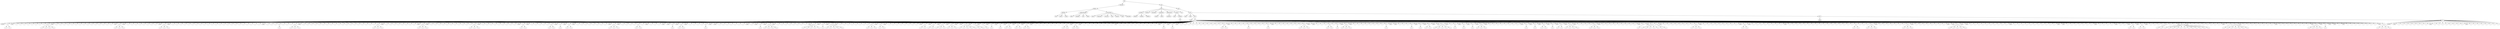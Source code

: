 digraph Tree {
	"t0" [label = "TEI"];
	"t1" [label = "teiHeader"];
	"t2" [label = "fileDesc"];
	"t3" [label = "titleStmt"];
	"t4" [label = "title"];
	"t5" [label = "author"];
	"t6" [label = "author"];
	"t7" [label = "publicationStmt"];
	"t8" [label = "editor"];
	"t9" [label = "publisher"];
	"t10" [label = "idno"];
	"t11" [label = "rights"];
	"t12" [label = "SourceDesc"];
	"t13" [label = "genre"];
	"t14" [label = "inspiration"];
	"t15" [label = "structure"];
	"t16" [label = "type"];
	"t17" [label = "periode"];
	"t18" [label = "taille"];
	"t19" [label = "permalien"];
	"t20" [label = "text"];
	"t21" [label = "front"];
	"t22" [label = "docTitle"];
	"t23" [label = "titlePart"];
	"t24" [label = "titlePart"];
	"t25" [label = "titlePart"];
	"t26" [label = "docDate"];
	"t27" [label = "docAuthor"];
	"t28" [label = "docImprint"];
	"t29" [label = "printer"];
	"t30" [label = "editor"];
	"t31" [label = "performance"];
	"t32" [label = "premiere"];
	"t33" [label = "castList"];
	"t34" [label = "head"];
	"t35" [label = "castItem"];
	"t36" [label = "role"];
	"t37" [label = "set"];
	"t38" [label = "body"];
	"t39" [label = "div1"];
	"t40" [label = "head"];
	"t41" [label = "stage"];
	"t42" [label = "div2"];
	"t43" [label = "head"];
	"t44" [label = "sp"];
	"t45" [label = "speaker"];
	"t46" [label = "p"];
	"t47" [label = "s"];
	"t48" [label = "s"];
	"t49" [label = "stage"];
	"t50" [label = "l"];
	"t51" [label = "l"];
	"t52" [label = "l"];
	"t53" [label = "l"];
	"t54" [label = "l"];
	"t55" [label = "l"];
	"t56" [label = "l"];
	"t57" [label = "l"];
	"t58" [label = "p"];
	"t59" [label = "s"];
	"t60" [label = "s"];
	"t61" [label = "s"];
	"t62" [label = "s"];
	"t63" [label = "stage"];
	"t64" [label = "l"];
	"t65" [label = "l"];
	"t66" [label = "l"];
	"t67" [label = "l"];
	"t68" [label = "l"];
	"t69" [label = "l"];
	"t70" [label = "l"];
	"t71" [label = "l"];
	"t72" [label = "l"];
	"t73" [label = "l"];
	"t74" [label = "l"];
	"t75" [label = "l"];
	"t76" [label = "l"];
	"t77" [label = "l"];
	"t78" [label = "l"];
	"t79" [label = "note"];
	"t80" [label = "p"];
	"t81" [label = "s"];
	"t82" [label = "s"];
	"t83" [label = "s"];
	"t84" [label = "stage"];
	"t85" [label = "l"];
	"t86" [label = "l"];
	"t87" [label = "l"];
	"t88" [label = "l"];
	"t89" [label = "l"];
	"t90" [label = "l"];
	"t91" [label = "l"];
	"t92" [label = "l"];
	"t93" [label = "stage"];
	"t94" [label = "p"];
	"t95" [label = "s"];
	"t96" [label = "s"];
	"t97" [label = "s"];
	"t98" [label = "stage"];
	"t99" [label = "l"];
	"t100" [label = "l"];
	"t101" [label = "l"];
	"t102" [label = "l"];
	"t103" [label = "l"];
	"t104" [label = "l"];
	"t105" [label = "l"];
	"t106" [label = "l"];
	"t107" [label = "l"];
	"t108" [label = "l"];
	"t109" [label = "l"];
	"t110" [label = "l"];
	"t111" [label = "l"];
	"t112" [label = "l"];
	"t113" [label = "l"];
	"t114" [label = "l"];
	"t115" [label = "l"];
	"t116" [label = "l"];
	"t117" [label = "l"];
	"t118" [label = "l"];
	"t119" [label = "l"];
	"t120" [label = "l"];
	"t121" [label = "l"];
	"t122" [label = "stage"];
	"t123" [label = "l"];
	"t124" [label = "l"];
	"t125" [label = "l"];
	"t126" [label = "p"];
	"t127" [label = "s"];
	"t128" [label = "l"];
	"t129" [label = "l"];
	"t130" [label = "l"];
	"t131" [label = "p"];
	"t132" [label = "s"];
	"t133" [label = "s"];
	"t134" [label = "s"];
	"t135" [label = "stage"];
	"t136" [label = "l"];
	"t137" [label = "l"];
	"t138" [label = "l"];
	"t139" [label = "l"];
	"t140" [label = "l"];
	"t141" [label = "l"];
	"t142" [label = "l"];
	"t143" [label = "l"];
	"t144" [label = "l"];
	"t145" [label = "l"];
	"t146" [label = "l"];
	"t147" [label = "l"];
	"t148" [label = "l"];
	"t149" [label = "l"];
	"t150" [label = "l"];
	"t151" [label = "l"];
	"t152" [label = "l"];
	"t153" [label = "l"];
	"t154" [label = "l"];
	"t155" [label = "p"];
	"t156" [label = "s"];
	"t157" [label = "s"];
	"t158" [label = "s"];
	"t159" [label = "stage"];
	"t160" [label = "l"];
	"t161" [label = "l"];
	"t162" [label = "l"];
	"t163" [label = "l"];
	"t164" [label = "l"];
	"t165" [label = "l"];
	"t166" [label = "l"];
	"t167" [label = "l"];
	"t168" [label = "stage"];
	"t169" [label = "p"];
	"t170" [label = "s"];
	"t171" [label = "s"];
	"t172" [label = "s"];
	"t173" [label = "stage"];
	"t174" [label = "l"];
	"t175" [label = "l"];
	"t176" [label = "l"];
	"t177" [label = "l"];
	"t178" [label = "l"];
	"t179" [label = "l"];
	"t180" [label = "l"];
	"t181" [label = "l"];
	"t182" [label = "l"];
	"t183" [label = "l"];
	"t184" [label = "l"];
	"t185" [label = "p"];
	"t186" [label = "s"];
	"t187" [label = "s"];
	"t188" [label = "s"];
	"t189" [label = "stage"];
	"t190" [label = "l"];
	"t191" [label = "l"];
	"t192" [label = "l"];
	"t193" [label = "l"];
	"t194" [label = "l"];
	"t195" [label = "l"];
	"t196" [label = "l"];
	"t197" [label = "l"];
	"t198" [label = "l"];
	"t199" [label = "stage"];
	"t200" [label = "p"];
	"t201" [label = "s"];
	"t202" [label = "s"];
	"t203" [label = "stage"];
	"t204" [label = "l"];
	"t205" [label = "l"];
	"t206" [label = "l"];
	"t207" [label = "l"];
	"t208" [label = "l"];
	"t209" [label = "p"];
	"t210" [label = "s"];
	"t211" [label = "s"];
	"t212" [label = "stage"];
	"t213" [label = "p"];
	"t214" [label = "s"];
	"t215" [label = "stage"];
	"t216" [label = "p"];
	"t217" [label = "s"];
	"t218" [label = "s"];
	"t219" [label = "stage"];
	"t220" [label = "l"];
	"t221" [label = "l"];
	"t222" [label = "l"];
	"t223" [label = "l"];
	"t224" [label = "l"];
	"t225" [label = "l"];
	"t226" [label = "l"];
	"t227" [label = "l"];
	"t228" [label = "stage"];
	"t229" [label = "p"];
	"t230" [label = "s"];
	"t231" [label = "s"];
	"t232" [label = "s"];
	"t233" [label = "stage"];
	"t234" [label = "l"];
	"t235" [label = "l"];
	"t236" [label = "l"];
	"t237" [label = "l"];
	"t238" [label = "p"];
	"t239" [label = "s"];
	"t240" [label = "s"];
	"t241" [label = "l"];
	"t242" [label = "stage"];
	"t243" [label = "l"];
	"t244" [label = "l"];
	"t245" [label = "l"];
	"t246" [label = "stage"];
	"t247" [label = "stage"];
	"t248" [label = "p"];
	"t249" [label = "s"];
	"t250" [label = "stage"];
	"t251" [label = "p"];
	"t252" [label = "s"];
	"t253" [label = "s"];
	"t254" [label = "stage"];
	"t255" [label = "l"];
	"t256" [label = "l"];
	"t257" [label = "l"];
	"t258" [label = "l"];
	"t259" [label = "p"];
	"t260" [label = "s"];
	"t261" [label = "stage"];
	"t262" [label = "stage"];
	"t263" [label = "l"];
	"t264" [label = "l"];
	"t265" [label = "l"];
	"t266" [label = "l"];
	"t267" [label = "l"];
	"t268" [label = "l"];
	"t269" [label = "l"];
	"t270" [label = "stage"];
	"t271" [label = "l"];
	"t272" [label = "stage"];
	"t273" [label = "p"];
	"t274" [label = "s"];
	"t275" [label = "stage"];
	"t276" [label = "p"];
	"t277" [label = "s"];
	"t278" [label = "s"];
	"t279" [label = "s"];
	"t280" [label = "s"];
	"t281" [label = "stage"];
	"t282" [label = "l"];
	"t283" [label = "l"];
	"t284" [label = "l"];
	"t285" [label = "l"];
	"t286" [label = "l"];
	"t287" [label = "l"];
	"t288" [label = "l"];
	"t289" [label = "l"];
	"t290" [label = "stage"];
	"t291" [label = "p"];
	"t292" [label = "s"];
	"t293" [label = "s"];
	"t294" [label = "s"];
	"t295" [label = "s"];
	"t296" [label = "s"];
	"t297" [label = "stage"];
	"t298" [label = "p"];
	"t299" [label = "s"];
	"t300" [label = "stage"];
	"t301" [label = "p"];
	"t302" [label = "s"];
	"t303" [label = "s"];
	"t304" [label = "s"];
	"t305" [label = "s"];
	"t306" [label = "s"];
	"t307" [label = "stage"];
	"t308" [label = "l"];
	"t309" [label = "l"];
	"t310" [label = "l"];
	"t311" [label = "l"];
	"t312" [label = "l"];
	"t313" [label = "l"];
	"t314" [label = "l"];
	"t315" [label = "l"];
	"t316" [label = "p"];
	"t317" [label = "s"];
	"t318" [label = "s"];
	"t319" [label = "s"];
	"t320" [label = "stage"];
	"t321" [label = "p"];
	"t322" [label = "s"];
	"t323" [label = "s"];
	"t324" [label = "stage"];
	"t325" [label = "l"];
	"t326" [label = "l"];
	"t327" [label = "l"];
	"t328" [label = "l"];
	"t329" [label = "l"];
	"t330" [label = "l"];
	"t331" [label = "l"];
	"t332" [label = "l"];
	"t333" [label = "stage"];
	"t334" [label = "p"];
	"t335" [label = "s"];
	"t336" [label = "s"];
	"t337" [label = "stage"];
	"t338" [label = "p"];
	"t339" [label = "s"];
	"t340" [label = "s"];
	"t341" [label = "stage"];
	"t342" [label = "p"];
	"t343" [label = "s"];
	"t344" [label = "s"];
	"t345" [label = "s"];
	"t346" [label = "stage"];
	"t347" [label = "p"];
	"t348" [label = "s"];
	"t349" [label = "s"];
	"t350" [label = "s"];
	"t351" [label = "stage"];
	"t352" [label = "stage"];
	"t353" [label = "p"];
	"t354" [label = "s"];
	"t355" [label = "s"];
	"t356" [label = "s"];
	"t357" [label = "s"];
	"t358" [label = "s"];
	"t359" [label = "stage"];
	"t360" [label = "p"];
	"t361" [label = "s"];
	"t362" [label = "s"];
	"t363" [label = "stage"];
	"t364" [label = "p"];
	"t365" [label = "s"];
	"t366" [label = "stage"];
	"t367" [label = "p"];
	"t368" [label = "s"];
	"t369" [label = "stage"];
	"t370" [label = "p"];
	"t371" [label = "s"];
	"t372" [label = "stage"];
	"t373" [label = "p"];
	"t374" [label = "s"];
	"t375" [label = "s"];
	"t376" [label = "stage"];
	"t377" [label = "p"];
	"t378" [label = "s"];
	"t379" [label = "s"];
	"t380" [label = "stage"];
	"t381" [label = "p"];
	"t382" [label = "s"];
	"t383" [label = "s"];
	"t384" [label = "stage"];
	"t385" [label = "l"];
	"t386" [label = "l"];
	"t387" [label = "l"];
	"t388" [label = "l"];
	"t389" [label = "l"];
	"t390" [label = "l"];
	"t391" [label = "l"];
	"t392" [label = "l"];
	"t393" [label = "p"];
	"t394" [label = "s"];
	"t395" [label = "s"];
	"t396" [label = "stage"];
	"t397" [label = "p"];
	"t398" [label = "s"];
	"t399" [label = "s"];
	"t400" [label = "stage"];
	"t401" [label = "l"];
	"t402" [label = "l"];
	"t403" [label = "l"];
	"t404" [label = "l"];
	"t405" [label = "l"];
	"t406" [label = "l"];
	"t407" [label = "l"];
	"t408" [label = "l"];
	"t409" [label = "note"];
	"t410" [label = "l"];
	"t411" [label = "l"];
	"t412" [label = "l"];
	"t413" [label = "l"];
	"t414" [label = "l"];
	"t415" [label = "l"];
	"t416" [label = "l"];
	"t417" [label = "l"];
	"t418" [label = "l"];
	"t419" [label = "l"];
	"t420" [label = "stage"];
	"t421" [label = "p"];
	"t422" [label = "s"];
	"t423" [label = "stage"];
	"t424" [label = "p"];
	"t425" [label = "s"];
	"t426" [label = "stage"];
	"t427" [label = "l"];
	"t428" [label = "l"];
	"t429" [label = "l"];
	"t430" [label = "l"];
	"t431" [label = "l"];
	"t432" [label = "l"];
	"t433" [label = "l"];
	"t434" [label = "l"];
	"t435" [label = "l"];
	"t436" [label = "l"];
	"t437" [label = "l"];
	"t438" [label = "p"];
	"t439" [label = "s"];
	"t440" [label = "s"];
	"t441" [label = "stage"];
	"t442" [label = "l"];
	"t443" [label = "l"];
	"t444" [label = "l"];
	"t445" [label = "l"];
	"t446" [label = "p"];
	"t447" [label = "s"];
	"t448" [label = "l"];
	"t449" [label = "l"];
	"t450" [label = "l"];
	"t451" [label = "l"];
	"t452" [label = "p"];
	"t453" [label = "s"];
	"t454" [label = "stage"];
	"t455" [label = "l"];
	"t456" [label = "l"];
	"t457" [label = "l"];
	"t458" [label = "l"];
	"t459" [label = "l"];
	"t460" [label = "l"];
	"t461" [label = "l"];
	"t462" [label = "p"];
	"t463" [label = "s"];
	"t464" [label = "s"];
	"t465" [label = "s"];
	"t466" [label = "stage"];
	"t467" [label = "stage"];
	"t468" [label = "l"];
	"t469" [label = "l"];
	"t470" [label = "l"];
	"t471" [label = "p"];
	"t472" [label = "s"];
	"t473" [label = "s"];
	"t474" [label = "l"];
	"t475" [label = "p"];
	"t476" [label = "s"];
	"t477" [label = "stage"];
	"t478" [label = "p"];
	"t479" [label = "s"];
	"t480" [label = "s"];
	"t481" [label = "s"];
	"t482" [label = "stage"];
	"t483" [label = "l"];
	"t484" [label = "l"];
	"t485" [label = "l"];
	"t486" [label = "l"];
	"t487" [label = "l"];
	"t488" [label = "l"];
	"t489" [label = "l"];
	"t490" [label = "l"];
	"t491" [label = "p"];
	"t492" [label = "s"];
	"t493" [label = "stage"];
	"t494" [label = "stage"];
	"t495" [label = "l"];
	"t496" [label = "l"];
	"t497" [label = "l"];
	"t498" [label = "p"];
	"t499" [label = "s"];
	"t500" [label = "stage"];
	"t501" [label = "p"];
	"t502" [label = "s"];
	"t503" [label = "stage"];
	"t504" [label = "p"];
	"t505" [label = "s"];
	"t506" [label = "s"];
	"t507" [label = "stage"];
	"t508" [label = "note"];
	"t509" [label = "p"];
	"t510" [label = "s"];
	"t511" [label = "s"];
	"t512" [label = "s"];
	"t513" [label = "s"];
	"t514" [label = "s"];
	"t515" [label = "stage"];
	"t516" [label = "l"];
	"t517" [label = "p"];
	"t518" [label = "s"];
	"t519" [label = "stage"];
	"t520" [label = "p"];
	"t521" [label = "s"];
	"t522" [label = "stage"];
	"t523" [label = "p"];
	"t524" [label = "s"];
	"t525" [label = "stage"];
	"t526" [label = "p"];
	"t527" [label = "s"];
	"t528" [label = "s"];
	"t529" [label = "s"];
	"t530" [label = "stage"];
	"t531" [label = "l"];
	"t532" [label = "l"];
	"t533" [label = "l"];
	"t534" [label = "l"];
	"t535" [label = "l"];
	"t536" [label = "l"];
	"t537" [label = "l"];
	"t538" [label = "l"];
	"t539" [label = "stage"];
	"t540" [label = "p"];
	"t541" [label = "s"];
	"t542" [label = "stage"];
	"t543" [label = "p"];
	"t544" [label = "s"];
	"t545" [label = "stage"];
	"t546" [label = "p"];
	"t547" [label = "s"];
	"t548" [label = "s"];
	"t549" [label = "stage"];
	"t550" [label = "p"];
	"t551" [label = "s"];
	"t552" [label = "stage"];
	"t553" [label = "p"];
	"t554" [label = "s"];
	"t555" [label = "s"];
	"t556" [label = "stage"];
	"t557" [label = "p"];
	"t558" [label = "s"];
	"t559" [label = "s"];
	"t560" [label = "s"];
	"t561" [label = "s"];
	"t562" [label = "stage"];
	"t563" [label = "l"];
	"t564" [label = "l"];
	"t565" [label = "l"];
	"t566" [label = "l"];
	"t567" [label = "p"];
	"t568" [label = "s"];
	"t569" [label = "s"];
	"t570" [label = "s"];
	"t571" [label = "stage"];
	"t572" [label = "l"];
	"t573" [label = "l"];
	"t574" [label = "l"];
	"t575" [label = "l"];
	"t576" [label = "l"];
	"t577" [label = "l"];
	"t578" [label = "l"];
	"t579" [label = "l"];
	"t580" [label = "l"];
	"t581" [label = "stage"];
	"t582" [label = "p"];
	"t583" [label = "s"];
	"t584" [label = "stage"];
	"t585" [label = "p"];
	"t586" [label = "s"];
	"t587" [label = "s"];
	"t588" [label = "s"];
	"t589" [label = "s"];
	"t590" [label = "s"];
	"t591" [label = "p"];
	"t592" [label = "s"];
	"t593" [label = "s"];
	"t594" [label = "stage"];
	"t595" [label = "l"];
	"t596" [label = "l"];
	"t597" [label = "l"];
	"t598" [label = "l"];
	"t599" [label = "l"];
	"t600" [label = "l"];
	"t601" [label = "l"];
	"t602" [label = "l"];
	"t603" [label = "p"];
	"t604" [label = "s"];
	"t605" [label = "s"];
	"t606" [label = "s"];
	"t607" [label = "stage"];
	"t608" [label = "l"];
	"t609" [label = "l"];
	"t610" [label = "l"];
	"t611" [label = "l"];
	"t612" [label = "l"];
	"t613" [label = "l"];
	"t614" [label = "l"];
	"t615" [label = "l"];
	"t616" [label = "l"];
	"t617" [label = "stage"];
	"t618" [label = "p"];
	"t619" [label = "s"];
	"t620" [label = "s"];
	"t621" [label = "stage"];
	"t622" [label = "l"];
	"t623" [label = "l"];
	"t624" [label = "l"];
	"t625" [label = "l"];
	"t626" [label = "l"];
	"t627" [label = "l"];
	"t628" [label = "l"];
	"t629" [label = "l"];
	"t630" [label = "stage"];
	"t631" [label = "l"];
	"t632" [label = "l"];
	"t633" [label = "l"];
	"t634" [label = "l"];
	"t635" [label = "l"];
	"t636" [label = "l"];
	"t637" [label = "l"];
	"t638" [label = "l"];
	"t639" [label = "l"];
	"t640" [label = "l"];
	"t641" [label = "l"];
	"t642" [label = "l"];
	"t643" [label = "l"];
	"t644" [label = "l"];
	"t645" [label = "l"];
	"t646" [label = "l"];
	"t647" [label = "l"];
	"t648" [label = "p"];
	"t649" [label = "s"];
	"t650" [label = "s"];
	"t651" [label = "l"];
	"t652" [label = "l"];
	"t653" [label = "l"];
	"t654" [label = "p"];
	"t655" [label = "s"];
	"t656" [label = "s"];
	"t657" [label = "s"];
	"t658" [label = "stage"];
	"t659" [label = "l"];
	"t660" [label = "l"];
	"t661" [label = "l"];
	"t662" [label = "l"];
	"t663" [label = "l"];
	"t664" [label = "l"];
	"t665" [label = "l"];
	"t666" [label = "p"];
	"t667" [label = "s"];
	"t668" [label = "s"];
	"t669" [label = "s"];
	"t670" [label = "stage"];
	"t671" [label = "l"];
	"t672" [label = "l"];
	"t673" [label = "l"];
	"t674" [label = "l"];
	"t675" [label = "l"];
	"t676" [label = "l"];
	"t677" [label = "l"];
	"t678" [label = "l"];
	"t679" [label = "stage"];
	"t680" [label = "stage"];
	"t681" [label = "p"];
	"t682" [label = "s"];
	"t683" [label = "s"];
	"t684" [label = "s"];
	"t685" [label = "s"];
	"t686" [label = "s"];
	"t687" [label = "stage"];
	"t688" [label = "stage"];
	"t689" [label = "l"];
	"t690" [label = "l"];
	"t691" [label = "l"];
	"t692" [label = "l"];
	"t693" [label = "l"];
	"t694" [label = "l"];
	"t695" [label = "l"];
	"t696" [label = "l"];
	"t697" [label = "l"];
	"t698" [label = "l"];
	"t699" [label = "stage"];
	"t700" [label = "l"];
	"t701" [label = "l"];
	"t702" [label = "l"];
	"t703" [label = "l"];
	"t704" [label = "l"];
	"t705" [label = "l"];
	"t706" [label = "l"];
	"t707" [label = "l"];
	"t708" [label = "l"];
	"t709" [label = "l"];
	"t710" [label = "l"];
	"t711" [label = "stage"];
	"t712" [label = "stage"];
	"t713" [label = "l"];
	"t714" [label = "l"];
	"t715" [label = "l"];
	"t716" [label = "l"];
	"t717" [label = "l"];
	"t718" [label = "l"];
	"t719" [label = "l"];
	"t720" [label = "stage"];
	"t721" [label = "l"];
	"t722" [label = "l"];
	"t723" [label = "l"];
	"t724" [label = "l"];
	"t725" [label = "stage"];
	"t726" [label = "l"];
	"t727" [label = "l"];
	"t728" [label = "stage"];
	"t729" [label = "p"];
	"t730" [label = "s"];
	"t731" [label = "s"];
	"t732" [label = "stage"];
	"t733" [label = "p"];
	"t734" [label = "s"];
	"t735" [label = "s"];
	"t736" [label = "stage"];
	"t737" [label = "l"];
	"t738" [label = "l"];
	"t739" [label = "l"];
	"t740" [label = "l"];
	"t741" [label = "p"];
	"t742" [label = "s"];
	"t743" [label = "s"];
	"t744" [label = "l"];
	"t745" [label = "l"];
	"t746" [label = "stage"];
	"t747" [label = "p"];
	"t748" [label = "s"];
	"t749" [label = "s"];
	"t750" [label = "s"];
	"t751" [label = "s"];
	"t752" [label = "s"];
	"t753" [label = "s"];
	"t754" [label = "s"];
	"t755" [label = "s"];
	"t756" [label = "s"];
	"t757" [label = "s"];
	"t758" [label = "s"];
	"t759" [label = "s"];
	"t760" [label = "stage"];
	"t761" [label = "l"];
	"t762" [label = "l"];
	"t763" [label = "l"];
	"t764" [label = "l"];
	"t765" [label = "l"];
	"t766" [label = "l"];
	"t767" [label = "l"];
	"t768" [label = "l"];
	"t769" [label = "stage"];
	"t770" [label = "l"];
	"t771" [label = "p"];
	"t772" [label = "s"];
	"t773" [label = "p"];
	"t774" [label = "s"];
	"t775" [label = "s"];
	"t776" [label = "s"];
	"t777" [label = "s"];
	"t778" [label = "s"];
	"t779" [label = "s"];
	"t780" [label = "stage"];
	"t781" [label = "l"];
	"t782" [label = "l"];
	"t783" [label = "l"];
	"t784" [label = "l"];
	"t785" [label = "l"];
	"t786" [label = "l"];
	"t787" [label = "l"];
	"t788" [label = "l"];
	"t789" [label = "stage"];
	"t790" [label = "l"];
	"t791" [label = "l"];
	"t792" [label = "l"];
	"t793" [label = "l"];
	"t794" [label = "l"];
	"t795" [label = "l"];
	"t796" [label = "l"];
	"t797" [label = "l"];
	"t798" [label = "stage"];
	"t799" [label = "p"];
	"t800" [label = "s"];
	"t801" [label = "s"];
	"t802" [label = "s"];
	"t803" [label = "s"];
	"t804" [label = "stage"];
	"t805" [label = "p"];
	"t806" [label = "s"];
	"t807" [label = "stage"];
	"t808" [label = "stage"];
	"t809" [label = "l"];
	"t810" [label = "stage"];
	"t811" [label = "l"];
	"t812" [label = "l"];
	"t813" [label = "l"];
	"t814" [label = "l"];
	"t815" [label = "l"];
	"t816" [label = "l"];
	"t817" [label = "l"];
	"t818" [label = "l"];
	"t819" [label = "stage"];
	"t820" [label = "p"];
	"t821" [label = "s"];
	"t822" [label = "s"];
	"t823" [label = "s"];
	"t824" [label = "s"];
	"t825" [label = "div2"];
	"t826" [label = "head"];
	"t827" [label = "sp"];
	"t828" [label = "speaker"];
	"t829" [label = "stage"];
	"t830" [label = "l"];
	"t831" [label = "l"];
	"t832" [label = "l"];
	"t833" [label = "l"];
	"t834" [label = "l"];
	"t835" [label = "l"];
	"t836" [label = "l"];
	"t837" [label = "l"];
	"t838" [label = "stage"];
	"t839" [label = "l"];
	"t840" [label = "l"];
	"t841" [label = "l"];
	"t842" [label = "l"];
	"t843" [label = "l"];
	"t844" [label = "l"];
	"t845" [label = "l"];
	"t846" [label = "l"];
	"t847" [label = "stage"];
	"t848" [label = "l"];
	"t849" [label = "l"];
	"t850" [label = "l"];
	"t851" [label = "l"];
	"t852" [label = "l"];
	"t853" [label = "l"];
	"t854" [label = "l"];
	"t855" [label = "l"];
	"t0" -> "t1";
	"t1" -> "t2";
	"t2" -> "t3";
	"t3" -> "t4";
	"t3" -> "t5";
	"t3" -> "t6";
	"t2" -> "t7";
	"t7" -> "t8";
	"t7" -> "t9";
	"t7" -> "t10";
	"t7" -> "t11";
	"t2" -> "t12";
	"t12" -> "t13";
	"t12" -> "t14";
	"t12" -> "t15";
	"t12" -> "t16";
	"t12" -> "t17";
	"t12" -> "t18";
	"t12" -> "t19";
	"t0" -> "t20";
	"t20" -> "t21";
	"t21" -> "t22";
	"t22" -> "t23";
	"t22" -> "t24";
	"t22" -> "t25";
	"t21" -> "t26";
	"t21" -> "t27";
	"t21" -> "t28";
	"t28" -> "t29";
	"t28" -> "t30";
	"t21" -> "t31";
	"t31" -> "t32";
	"t21" -> "t33";
	"t33" -> "t34";
	"t33" -> "t35";
	"t35" -> "t36";
	"t21" -> "t37";
	"t20" -> "t38";
	"t38" -> "t39";
	"t39" -> "t40";
	"t39" -> "t41";
	"t39" -> "t42";
	"t42" -> "t43";
	"t42" -> "t44";
	"t44" -> "t45";
	"t44" -> "t46";
	"t46" -> "t47";
	"t46" -> "t48";
	"t44" -> "t49";
	"t44" -> "t50";
	"t44" -> "t51";
	"t44" -> "t52";
	"t44" -> "t53";
	"t44" -> "t54";
	"t44" -> "t55";
	"t44" -> "t56";
	"t44" -> "t57";
	"t44" -> "t58";
	"t58" -> "t59";
	"t58" -> "t60";
	"t58" -> "t61";
	"t58" -> "t62";
	"t44" -> "t63";
	"t44" -> "t64";
	"t44" -> "t65";
	"t44" -> "t66";
	"t44" -> "t67";
	"t44" -> "t68";
	"t44" -> "t69";
	"t44" -> "t70";
	"t44" -> "t71";
	"t44" -> "t72";
	"t44" -> "t73";
	"t44" -> "t74";
	"t44" -> "t75";
	"t44" -> "t76";
	"t44" -> "t77";
	"t44" -> "t78";
	"t44" -> "t79";
	"t44" -> "t80";
	"t80" -> "t81";
	"t80" -> "t82";
	"t80" -> "t83";
	"t44" -> "t84";
	"t44" -> "t85";
	"t44" -> "t86";
	"t44" -> "t87";
	"t44" -> "t88";
	"t44" -> "t89";
	"t44" -> "t90";
	"t44" -> "t91";
	"t44" -> "t92";
	"t44" -> "t93";
	"t44" -> "t94";
	"t94" -> "t95";
	"t94" -> "t96";
	"t94" -> "t97";
	"t44" -> "t98";
	"t44" -> "t99";
	"t44" -> "t100";
	"t44" -> "t101";
	"t44" -> "t102";
	"t44" -> "t103";
	"t44" -> "t104";
	"t44" -> "t105";
	"t44" -> "t106";
	"t44" -> "t107";
	"t44" -> "t108";
	"t44" -> "t109";
	"t44" -> "t110";
	"t44" -> "t111";
	"t44" -> "t112";
	"t44" -> "t113";
	"t44" -> "t114";
	"t44" -> "t115";
	"t44" -> "t116";
	"t44" -> "t117";
	"t44" -> "t118";
	"t44" -> "t119";
	"t44" -> "t120";
	"t44" -> "t121";
	"t44" -> "t122";
	"t44" -> "t123";
	"t44" -> "t124";
	"t44" -> "t125";
	"t44" -> "t126";
	"t126" -> "t127";
	"t44" -> "t128";
	"t44" -> "t129";
	"t44" -> "t130";
	"t44" -> "t131";
	"t131" -> "t132";
	"t131" -> "t133";
	"t131" -> "t134";
	"t44" -> "t135";
	"t44" -> "t136";
	"t44" -> "t137";
	"t44" -> "t138";
	"t44" -> "t139";
	"t44" -> "t140";
	"t44" -> "t141";
	"t44" -> "t142";
	"t44" -> "t143";
	"t44" -> "t144";
	"t44" -> "t145";
	"t44" -> "t146";
	"t44" -> "t147";
	"t44" -> "t148";
	"t44" -> "t149";
	"t44" -> "t150";
	"t44" -> "t151";
	"t44" -> "t152";
	"t44" -> "t153";
	"t44" -> "t154";
	"t44" -> "t155";
	"t155" -> "t156";
	"t155" -> "t157";
	"t155" -> "t158";
	"t44" -> "t159";
	"t44" -> "t160";
	"t44" -> "t161";
	"t44" -> "t162";
	"t44" -> "t163";
	"t44" -> "t164";
	"t44" -> "t165";
	"t44" -> "t166";
	"t44" -> "t167";
	"t44" -> "t168";
	"t44" -> "t169";
	"t169" -> "t170";
	"t169" -> "t171";
	"t169" -> "t172";
	"t44" -> "t173";
	"t44" -> "t174";
	"t44" -> "t175";
	"t44" -> "t176";
	"t44" -> "t177";
	"t44" -> "t178";
	"t44" -> "t179";
	"t44" -> "t180";
	"t44" -> "t181";
	"t44" -> "t182";
	"t44" -> "t183";
	"t44" -> "t184";
	"t44" -> "t185";
	"t185" -> "t186";
	"t185" -> "t187";
	"t185" -> "t188";
	"t44" -> "t189";
	"t44" -> "t190";
	"t44" -> "t191";
	"t44" -> "t192";
	"t44" -> "t193";
	"t44" -> "t194";
	"t44" -> "t195";
	"t44" -> "t196";
	"t44" -> "t197";
	"t44" -> "t198";
	"t44" -> "t199";
	"t44" -> "t200";
	"t200" -> "t201";
	"t200" -> "t202";
	"t44" -> "t203";
	"t44" -> "t204";
	"t44" -> "t205";
	"t44" -> "t206";
	"t44" -> "t207";
	"t44" -> "t208";
	"t44" -> "t209";
	"t209" -> "t210";
	"t209" -> "t211";
	"t44" -> "t212";
	"t44" -> "t213";
	"t213" -> "t214";
	"t44" -> "t215";
	"t44" -> "t216";
	"t216" -> "t217";
	"t216" -> "t218";
	"t44" -> "t219";
	"t44" -> "t220";
	"t44" -> "t221";
	"t44" -> "t222";
	"t44" -> "t223";
	"t44" -> "t224";
	"t44" -> "t225";
	"t44" -> "t226";
	"t44" -> "t227";
	"t44" -> "t228";
	"t44" -> "t229";
	"t229" -> "t230";
	"t229" -> "t231";
	"t229" -> "t232";
	"t44" -> "t233";
	"t44" -> "t234";
	"t44" -> "t235";
	"t44" -> "t236";
	"t44" -> "t237";
	"t44" -> "t238";
	"t238" -> "t239";
	"t238" -> "t240";
	"t44" -> "t241";
	"t44" -> "t242";
	"t44" -> "t243";
	"t44" -> "t244";
	"t44" -> "t245";
	"t44" -> "t246";
	"t44" -> "t247";
	"t44" -> "t248";
	"t248" -> "t249";
	"t44" -> "t250";
	"t44" -> "t251";
	"t251" -> "t252";
	"t251" -> "t253";
	"t44" -> "t254";
	"t44" -> "t255";
	"t44" -> "t256";
	"t44" -> "t257";
	"t44" -> "t258";
	"t44" -> "t259";
	"t259" -> "t260";
	"t44" -> "t261";
	"t44" -> "t262";
	"t44" -> "t263";
	"t44" -> "t264";
	"t44" -> "t265";
	"t44" -> "t266";
	"t44" -> "t267";
	"t44" -> "t268";
	"t44" -> "t269";
	"t44" -> "t270";
	"t44" -> "t271";
	"t44" -> "t272";
	"t44" -> "t273";
	"t273" -> "t274";
	"t44" -> "t275";
	"t44" -> "t276";
	"t276" -> "t277";
	"t276" -> "t278";
	"t276" -> "t279";
	"t276" -> "t280";
	"t44" -> "t281";
	"t44" -> "t282";
	"t44" -> "t283";
	"t44" -> "t284";
	"t44" -> "t285";
	"t44" -> "t286";
	"t44" -> "t287";
	"t44" -> "t288";
	"t44" -> "t289";
	"t44" -> "t290";
	"t44" -> "t291";
	"t291" -> "t292";
	"t291" -> "t293";
	"t291" -> "t294";
	"t291" -> "t295";
	"t291" -> "t296";
	"t44" -> "t297";
	"t44" -> "t298";
	"t298" -> "t299";
	"t44" -> "t300";
	"t44" -> "t301";
	"t301" -> "t302";
	"t301" -> "t303";
	"t301" -> "t304";
	"t301" -> "t305";
	"t301" -> "t306";
	"t44" -> "t307";
	"t44" -> "t308";
	"t44" -> "t309";
	"t44" -> "t310";
	"t44" -> "t311";
	"t44" -> "t312";
	"t44" -> "t313";
	"t44" -> "t314";
	"t44" -> "t315";
	"t44" -> "t316";
	"t316" -> "t317";
	"t316" -> "t318";
	"t316" -> "t319";
	"t44" -> "t320";
	"t44" -> "t321";
	"t321" -> "t322";
	"t321" -> "t323";
	"t44" -> "t324";
	"t44" -> "t325";
	"t44" -> "t326";
	"t44" -> "t327";
	"t44" -> "t328";
	"t44" -> "t329";
	"t44" -> "t330";
	"t44" -> "t331";
	"t44" -> "t332";
	"t44" -> "t333";
	"t44" -> "t334";
	"t334" -> "t335";
	"t334" -> "t336";
	"t44" -> "t337";
	"t44" -> "t338";
	"t338" -> "t339";
	"t338" -> "t340";
	"t44" -> "t341";
	"t44" -> "t342";
	"t342" -> "t343";
	"t342" -> "t344";
	"t342" -> "t345";
	"t44" -> "t346";
	"t44" -> "t347";
	"t347" -> "t348";
	"t347" -> "t349";
	"t347" -> "t350";
	"t44" -> "t351";
	"t44" -> "t352";
	"t44" -> "t353";
	"t353" -> "t354";
	"t353" -> "t355";
	"t353" -> "t356";
	"t353" -> "t357";
	"t353" -> "t358";
	"t44" -> "t359";
	"t44" -> "t360";
	"t360" -> "t361";
	"t360" -> "t362";
	"t44" -> "t363";
	"t44" -> "t364";
	"t364" -> "t365";
	"t44" -> "t366";
	"t44" -> "t367";
	"t367" -> "t368";
	"t44" -> "t369";
	"t44" -> "t370";
	"t370" -> "t371";
	"t44" -> "t372";
	"t44" -> "t373";
	"t373" -> "t374";
	"t373" -> "t375";
	"t44" -> "t376";
	"t44" -> "t377";
	"t377" -> "t378";
	"t377" -> "t379";
	"t44" -> "t380";
	"t44" -> "t381";
	"t381" -> "t382";
	"t381" -> "t383";
	"t44" -> "t384";
	"t44" -> "t385";
	"t44" -> "t386";
	"t44" -> "t387";
	"t44" -> "t388";
	"t44" -> "t389";
	"t44" -> "t390";
	"t44" -> "t391";
	"t44" -> "t392";
	"t44" -> "t393";
	"t393" -> "t394";
	"t393" -> "t395";
	"t44" -> "t396";
	"t44" -> "t397";
	"t397" -> "t398";
	"t397" -> "t399";
	"t44" -> "t400";
	"t44" -> "t401";
	"t44" -> "t402";
	"t44" -> "t403";
	"t44" -> "t404";
	"t44" -> "t405";
	"t44" -> "t406";
	"t44" -> "t407";
	"t44" -> "t408";
	"t44" -> "t409";
	"t44" -> "t410";
	"t44" -> "t411";
	"t44" -> "t412";
	"t44" -> "t413";
	"t44" -> "t414";
	"t44" -> "t415";
	"t44" -> "t416";
	"t44" -> "t417";
	"t44" -> "t418";
	"t44" -> "t419";
	"t44" -> "t420";
	"t44" -> "t421";
	"t421" -> "t422";
	"t44" -> "t423";
	"t44" -> "t424";
	"t424" -> "t425";
	"t44" -> "t426";
	"t44" -> "t427";
	"t44" -> "t428";
	"t44" -> "t429";
	"t44" -> "t430";
	"t44" -> "t431";
	"t44" -> "t432";
	"t44" -> "t433";
	"t44" -> "t434";
	"t44" -> "t435";
	"t44" -> "t436";
	"t44" -> "t437";
	"t44" -> "t438";
	"t438" -> "t439";
	"t438" -> "t440";
	"t44" -> "t441";
	"t44" -> "t442";
	"t44" -> "t443";
	"t44" -> "t444";
	"t44" -> "t445";
	"t44" -> "t446";
	"t446" -> "t447";
	"t44" -> "t448";
	"t44" -> "t449";
	"t44" -> "t450";
	"t44" -> "t451";
	"t44" -> "t452";
	"t452" -> "t453";
	"t44" -> "t454";
	"t44" -> "t455";
	"t44" -> "t456";
	"t44" -> "t457";
	"t44" -> "t458";
	"t44" -> "t459";
	"t44" -> "t460";
	"t44" -> "t461";
	"t44" -> "t462";
	"t462" -> "t463";
	"t462" -> "t464";
	"t462" -> "t465";
	"t44" -> "t466";
	"t44" -> "t467";
	"t44" -> "t468";
	"t44" -> "t469";
	"t44" -> "t470";
	"t44" -> "t471";
	"t471" -> "t472";
	"t471" -> "t473";
	"t44" -> "t474";
	"t44" -> "t475";
	"t475" -> "t476";
	"t44" -> "t477";
	"t44" -> "t478";
	"t478" -> "t479";
	"t478" -> "t480";
	"t478" -> "t481";
	"t44" -> "t482";
	"t44" -> "t483";
	"t44" -> "t484";
	"t44" -> "t485";
	"t44" -> "t486";
	"t44" -> "t487";
	"t44" -> "t488";
	"t44" -> "t489";
	"t44" -> "t490";
	"t44" -> "t491";
	"t491" -> "t492";
	"t44" -> "t493";
	"t44" -> "t494";
	"t44" -> "t495";
	"t44" -> "t496";
	"t44" -> "t497";
	"t44" -> "t498";
	"t498" -> "t499";
	"t44" -> "t500";
	"t44" -> "t501";
	"t501" -> "t502";
	"t44" -> "t503";
	"t44" -> "t504";
	"t504" -> "t505";
	"t504" -> "t506";
	"t44" -> "t507";
	"t44" -> "t508";
	"t44" -> "t509";
	"t509" -> "t510";
	"t509" -> "t511";
	"t509" -> "t512";
	"t509" -> "t513";
	"t509" -> "t514";
	"t44" -> "t515";
	"t44" -> "t516";
	"t44" -> "t517";
	"t517" -> "t518";
	"t44" -> "t519";
	"t44" -> "t520";
	"t520" -> "t521";
	"t44" -> "t522";
	"t44" -> "t523";
	"t523" -> "t524";
	"t44" -> "t525";
	"t44" -> "t526";
	"t526" -> "t527";
	"t526" -> "t528";
	"t526" -> "t529";
	"t44" -> "t530";
	"t44" -> "t531";
	"t44" -> "t532";
	"t44" -> "t533";
	"t44" -> "t534";
	"t44" -> "t535";
	"t44" -> "t536";
	"t44" -> "t537";
	"t44" -> "t538";
	"t44" -> "t539";
	"t44" -> "t540";
	"t540" -> "t541";
	"t44" -> "t542";
	"t44" -> "t543";
	"t543" -> "t544";
	"t44" -> "t545";
	"t44" -> "t546";
	"t546" -> "t547";
	"t546" -> "t548";
	"t44" -> "t549";
	"t44" -> "t550";
	"t550" -> "t551";
	"t44" -> "t552";
	"t44" -> "t553";
	"t553" -> "t554";
	"t553" -> "t555";
	"t44" -> "t556";
	"t44" -> "t557";
	"t557" -> "t558";
	"t557" -> "t559";
	"t557" -> "t560";
	"t557" -> "t561";
	"t44" -> "t562";
	"t44" -> "t563";
	"t44" -> "t564";
	"t44" -> "t565";
	"t44" -> "t566";
	"t44" -> "t567";
	"t567" -> "t568";
	"t567" -> "t569";
	"t567" -> "t570";
	"t44" -> "t571";
	"t44" -> "t572";
	"t44" -> "t573";
	"t44" -> "t574";
	"t44" -> "t575";
	"t44" -> "t576";
	"t44" -> "t577";
	"t44" -> "t578";
	"t44" -> "t579";
	"t44" -> "t580";
	"t44" -> "t581";
	"t44" -> "t582";
	"t582" -> "t583";
	"t44" -> "t584";
	"t44" -> "t585";
	"t585" -> "t586";
	"t585" -> "t587";
	"t585" -> "t588";
	"t585" -> "t589";
	"t585" -> "t590";
	"t44" -> "t591";
	"t591" -> "t592";
	"t591" -> "t593";
	"t44" -> "t594";
	"t44" -> "t595";
	"t44" -> "t596";
	"t44" -> "t597";
	"t44" -> "t598";
	"t44" -> "t599";
	"t44" -> "t600";
	"t44" -> "t601";
	"t44" -> "t602";
	"t44" -> "t603";
	"t603" -> "t604";
	"t603" -> "t605";
	"t603" -> "t606";
	"t44" -> "t607";
	"t44" -> "t608";
	"t44" -> "t609";
	"t44" -> "t610";
	"t44" -> "t611";
	"t44" -> "t612";
	"t44" -> "t613";
	"t44" -> "t614";
	"t44" -> "t615";
	"t44" -> "t616";
	"t44" -> "t617";
	"t44" -> "t618";
	"t618" -> "t619";
	"t618" -> "t620";
	"t44" -> "t621";
	"t44" -> "t622";
	"t44" -> "t623";
	"t44" -> "t624";
	"t44" -> "t625";
	"t44" -> "t626";
	"t44" -> "t627";
	"t44" -> "t628";
	"t44" -> "t629";
	"t44" -> "t630";
	"t44" -> "t631";
	"t44" -> "t632";
	"t44" -> "t633";
	"t44" -> "t634";
	"t44" -> "t635";
	"t44" -> "t636";
	"t44" -> "t637";
	"t44" -> "t638";
	"t44" -> "t639";
	"t44" -> "t640";
	"t44" -> "t641";
	"t44" -> "t642";
	"t44" -> "t643";
	"t44" -> "t644";
	"t44" -> "t645";
	"t44" -> "t646";
	"t44" -> "t647";
	"t44" -> "t648";
	"t648" -> "t649";
	"t648" -> "t650";
	"t44" -> "t651";
	"t44" -> "t652";
	"t44" -> "t653";
	"t44" -> "t654";
	"t654" -> "t655";
	"t654" -> "t656";
	"t654" -> "t657";
	"t44" -> "t658";
	"t44" -> "t659";
	"t44" -> "t660";
	"t44" -> "t661";
	"t44" -> "t662";
	"t44" -> "t663";
	"t44" -> "t664";
	"t44" -> "t665";
	"t44" -> "t666";
	"t666" -> "t667";
	"t666" -> "t668";
	"t666" -> "t669";
	"t44" -> "t670";
	"t44" -> "t671";
	"t44" -> "t672";
	"t44" -> "t673";
	"t44" -> "t674";
	"t44" -> "t675";
	"t44" -> "t676";
	"t44" -> "t677";
	"t44" -> "t678";
	"t44" -> "t679";
	"t44" -> "t680";
	"t44" -> "t681";
	"t681" -> "t682";
	"t681" -> "t683";
	"t681" -> "t684";
	"t681" -> "t685";
	"t681" -> "t686";
	"t44" -> "t687";
	"t44" -> "t688";
	"t44" -> "t689";
	"t44" -> "t690";
	"t44" -> "t691";
	"t44" -> "t692";
	"t44" -> "t693";
	"t44" -> "t694";
	"t44" -> "t695";
	"t44" -> "t696";
	"t44" -> "t697";
	"t44" -> "t698";
	"t44" -> "t699";
	"t44" -> "t700";
	"t44" -> "t701";
	"t44" -> "t702";
	"t44" -> "t703";
	"t44" -> "t704";
	"t44" -> "t705";
	"t44" -> "t706";
	"t44" -> "t707";
	"t44" -> "t708";
	"t44" -> "t709";
	"t44" -> "t710";
	"t44" -> "t711";
	"t44" -> "t712";
	"t44" -> "t713";
	"t44" -> "t714";
	"t44" -> "t715";
	"t44" -> "t716";
	"t44" -> "t717";
	"t44" -> "t718";
	"t44" -> "t719";
	"t44" -> "t720";
	"t44" -> "t721";
	"t44" -> "t722";
	"t44" -> "t723";
	"t44" -> "t724";
	"t44" -> "t725";
	"t44" -> "t726";
	"t44" -> "t727";
	"t44" -> "t728";
	"t44" -> "t729";
	"t729" -> "t730";
	"t729" -> "t731";
	"t44" -> "t732";
	"t44" -> "t733";
	"t733" -> "t734";
	"t733" -> "t735";
	"t44" -> "t736";
	"t44" -> "t737";
	"t44" -> "t738";
	"t44" -> "t739";
	"t44" -> "t740";
	"t44" -> "t741";
	"t741" -> "t742";
	"t741" -> "t743";
	"t44" -> "t744";
	"t44" -> "t745";
	"t44" -> "t746";
	"t44" -> "t747";
	"t747" -> "t748";
	"t747" -> "t749";
	"t747" -> "t750";
	"t747" -> "t751";
	"t747" -> "t752";
	"t747" -> "t753";
	"t747" -> "t754";
	"t747" -> "t755";
	"t747" -> "t756";
	"t747" -> "t757";
	"t747" -> "t758";
	"t747" -> "t759";
	"t44" -> "t760";
	"t44" -> "t761";
	"t44" -> "t762";
	"t44" -> "t763";
	"t44" -> "t764";
	"t44" -> "t765";
	"t44" -> "t766";
	"t44" -> "t767";
	"t44" -> "t768";
	"t44" -> "t769";
	"t44" -> "t770";
	"t44" -> "t771";
	"t771" -> "t772";
	"t44" -> "t773";
	"t773" -> "t774";
	"t773" -> "t775";
	"t773" -> "t776";
	"t773" -> "t777";
	"t773" -> "t778";
	"t773" -> "t779";
	"t44" -> "t780";
	"t44" -> "t781";
	"t44" -> "t782";
	"t44" -> "t783";
	"t44" -> "t784";
	"t44" -> "t785";
	"t44" -> "t786";
	"t44" -> "t787";
	"t44" -> "t788";
	"t44" -> "t789";
	"t44" -> "t790";
	"t44" -> "t791";
	"t44" -> "t792";
	"t44" -> "t793";
	"t44" -> "t794";
	"t44" -> "t795";
	"t44" -> "t796";
	"t44" -> "t797";
	"t44" -> "t798";
	"t44" -> "t799";
	"t799" -> "t800";
	"t799" -> "t801";
	"t799" -> "t802";
	"t799" -> "t803";
	"t44" -> "t804";
	"t44" -> "t805";
	"t805" -> "t806";
	"t44" -> "t807";
	"t44" -> "t808";
	"t44" -> "t809";
	"t44" -> "t810";
	"t44" -> "t811";
	"t44" -> "t812";
	"t44" -> "t813";
	"t44" -> "t814";
	"t44" -> "t815";
	"t44" -> "t816";
	"t44" -> "t817";
	"t44" -> "t818";
	"t44" -> "t819";
	"t44" -> "t820";
	"t820" -> "t821";
	"t820" -> "t822";
	"t820" -> "t823";
	"t820" -> "t824";
	"t39" -> "t825";
	"t825" -> "t826";
	"t825" -> "t827";
	"t827" -> "t828";
	"t827" -> "t829";
	"t827" -> "t830";
	"t827" -> "t831";
	"t827" -> "t832";
	"t827" -> "t833";
	"t827" -> "t834";
	"t827" -> "t835";
	"t827" -> "t836";
	"t827" -> "t837";
	"t827" -> "t838";
	"t827" -> "t839";
	"t827" -> "t840";
	"t827" -> "t841";
	"t827" -> "t842";
	"t827" -> "t843";
	"t827" -> "t844";
	"t827" -> "t845";
	"t827" -> "t846";
	"t827" -> "t847";
	"t827" -> "t848";
	"t827" -> "t849";
	"t827" -> "t850";
	"t827" -> "t851";
	"t827" -> "t852";
	"t827" -> "t853";
	"t827" -> "t854";
	"t827" -> "t855";
}
